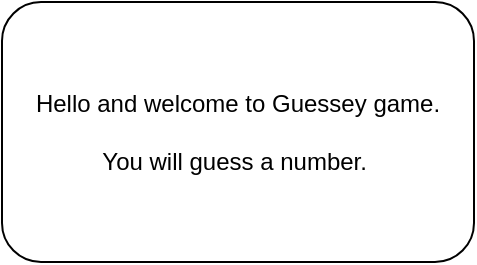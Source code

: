<mxfile version="12.7.9" type="github"><diagram id="tMd9ICzVhDhLZQDkVzP8" name="Page-1"><mxGraphModel dx="1038" dy="585" grid="1" gridSize="10" guides="1" tooltips="1" connect="1" arrows="1" fold="1" page="1" pageScale="1" pageWidth="827" pageHeight="1169" math="0" shadow="0"><root><mxCell id="0"/><mxCell id="1" parent="0"/><mxCell id="4impifudvHxg1FR5p295-1" value="Hello and welcome to Guessey game.&lt;br&gt;&lt;br&gt;You will guess a number.&amp;nbsp;" style="rounded=1;whiteSpace=wrap;html=1;" vertex="1" parent="1"><mxGeometry x="296" y="30" width="236" height="130" as="geometry"/></mxCell></root></mxGraphModel></diagram></mxfile>